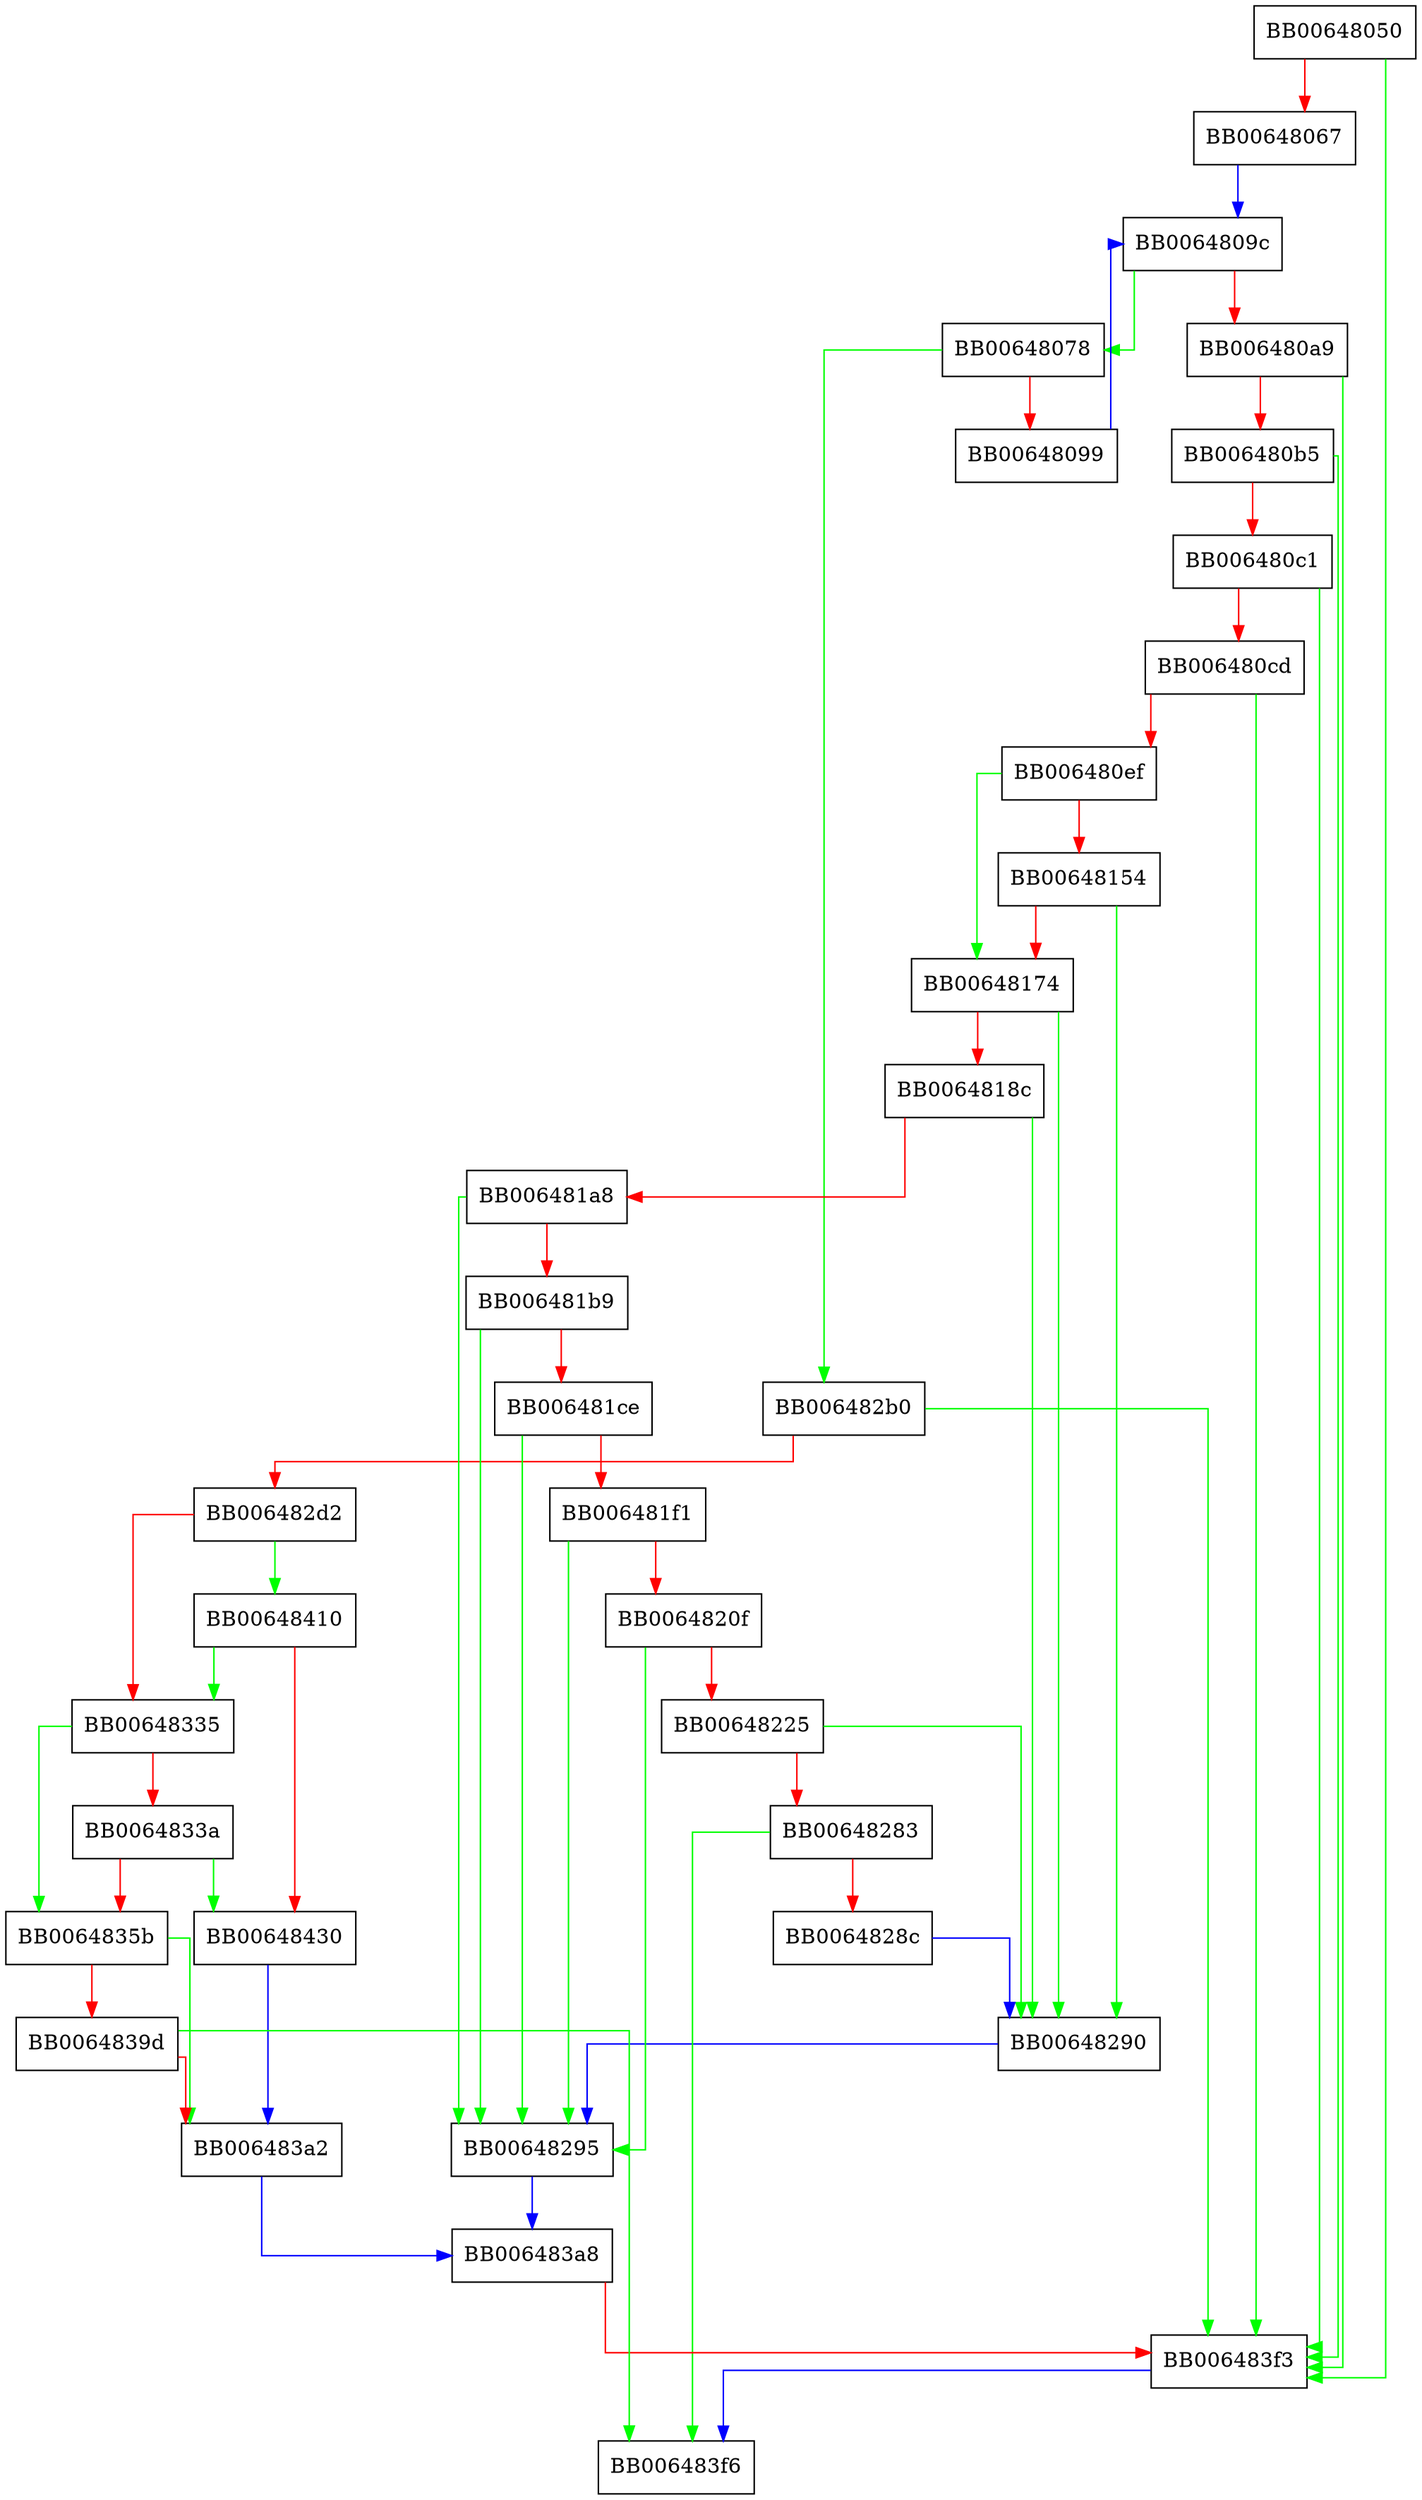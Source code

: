 digraph SRP_VBASE_get1_by_user {
  node [shape="box"];
  graph [splines=ortho];
  BB00648050 -> BB006483f3 [color="green"];
  BB00648050 -> BB00648067 [color="red"];
  BB00648067 -> BB0064809c [color="blue"];
  BB00648078 -> BB006482b0 [color="green"];
  BB00648078 -> BB00648099 [color="red"];
  BB00648099 -> BB0064809c [color="blue"];
  BB0064809c -> BB00648078 [color="green"];
  BB0064809c -> BB006480a9 [color="red"];
  BB006480a9 -> BB006483f3 [color="green"];
  BB006480a9 -> BB006480b5 [color="red"];
  BB006480b5 -> BB006483f3 [color="green"];
  BB006480b5 -> BB006480c1 [color="red"];
  BB006480c1 -> BB006483f3 [color="green"];
  BB006480c1 -> BB006480cd [color="red"];
  BB006480cd -> BB006483f3 [color="green"];
  BB006480cd -> BB006480ef [color="red"];
  BB006480ef -> BB00648174 [color="green"];
  BB006480ef -> BB00648154 [color="red"];
  BB00648154 -> BB00648290 [color="green"];
  BB00648154 -> BB00648174 [color="red"];
  BB00648174 -> BB00648290 [color="green"];
  BB00648174 -> BB0064818c [color="red"];
  BB0064818c -> BB00648290 [color="green"];
  BB0064818c -> BB006481a8 [color="red"];
  BB006481a8 -> BB00648295 [color="green"];
  BB006481a8 -> BB006481b9 [color="red"];
  BB006481b9 -> BB00648295 [color="green"];
  BB006481b9 -> BB006481ce [color="red"];
  BB006481ce -> BB00648295 [color="green"];
  BB006481ce -> BB006481f1 [color="red"];
  BB006481f1 -> BB00648295 [color="green"];
  BB006481f1 -> BB0064820f [color="red"];
  BB0064820f -> BB00648295 [color="green"];
  BB0064820f -> BB00648225 [color="red"];
  BB00648225 -> BB00648290 [color="green"];
  BB00648225 -> BB00648283 [color="red"];
  BB00648283 -> BB006483f6 [color="green"];
  BB00648283 -> BB0064828c [color="red"];
  BB0064828c -> BB00648290 [color="blue"];
  BB00648290 -> BB00648295 [color="blue"];
  BB00648295 -> BB006483a8 [color="blue"];
  BB006482b0 -> BB006483f3 [color="green"];
  BB006482b0 -> BB006482d2 [color="red"];
  BB006482d2 -> BB00648410 [color="green"];
  BB006482d2 -> BB00648335 [color="red"];
  BB00648335 -> BB0064835b [color="green"];
  BB00648335 -> BB0064833a [color="red"];
  BB0064833a -> BB00648430 [color="green"];
  BB0064833a -> BB0064835b [color="red"];
  BB0064835b -> BB006483a2 [color="green"];
  BB0064835b -> BB0064839d [color="red"];
  BB0064839d -> BB006483f6 [color="green"];
  BB0064839d -> BB006483a2 [color="red"];
  BB006483a2 -> BB006483a8 [color="blue"];
  BB006483a8 -> BB006483f3 [color="red"];
  BB006483f3 -> BB006483f6 [color="blue"];
  BB00648410 -> BB00648335 [color="green"];
  BB00648410 -> BB00648430 [color="red"];
  BB00648430 -> BB006483a2 [color="blue"];
}